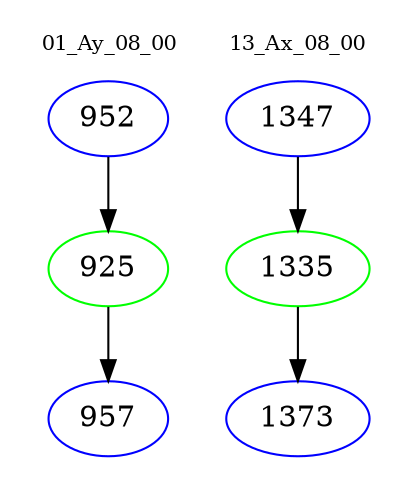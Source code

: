 digraph{
subgraph cluster_0 {
color = white
label = "01_Ay_08_00";
fontsize=10;
T0_952 [label="952", color="blue"]
T0_952 -> T0_925 [color="black"]
T0_925 [label="925", color="green"]
T0_925 -> T0_957 [color="black"]
T0_957 [label="957", color="blue"]
}
subgraph cluster_1 {
color = white
label = "13_Ax_08_00";
fontsize=10;
T1_1347 [label="1347", color="blue"]
T1_1347 -> T1_1335 [color="black"]
T1_1335 [label="1335", color="green"]
T1_1335 -> T1_1373 [color="black"]
T1_1373 [label="1373", color="blue"]
}
}
